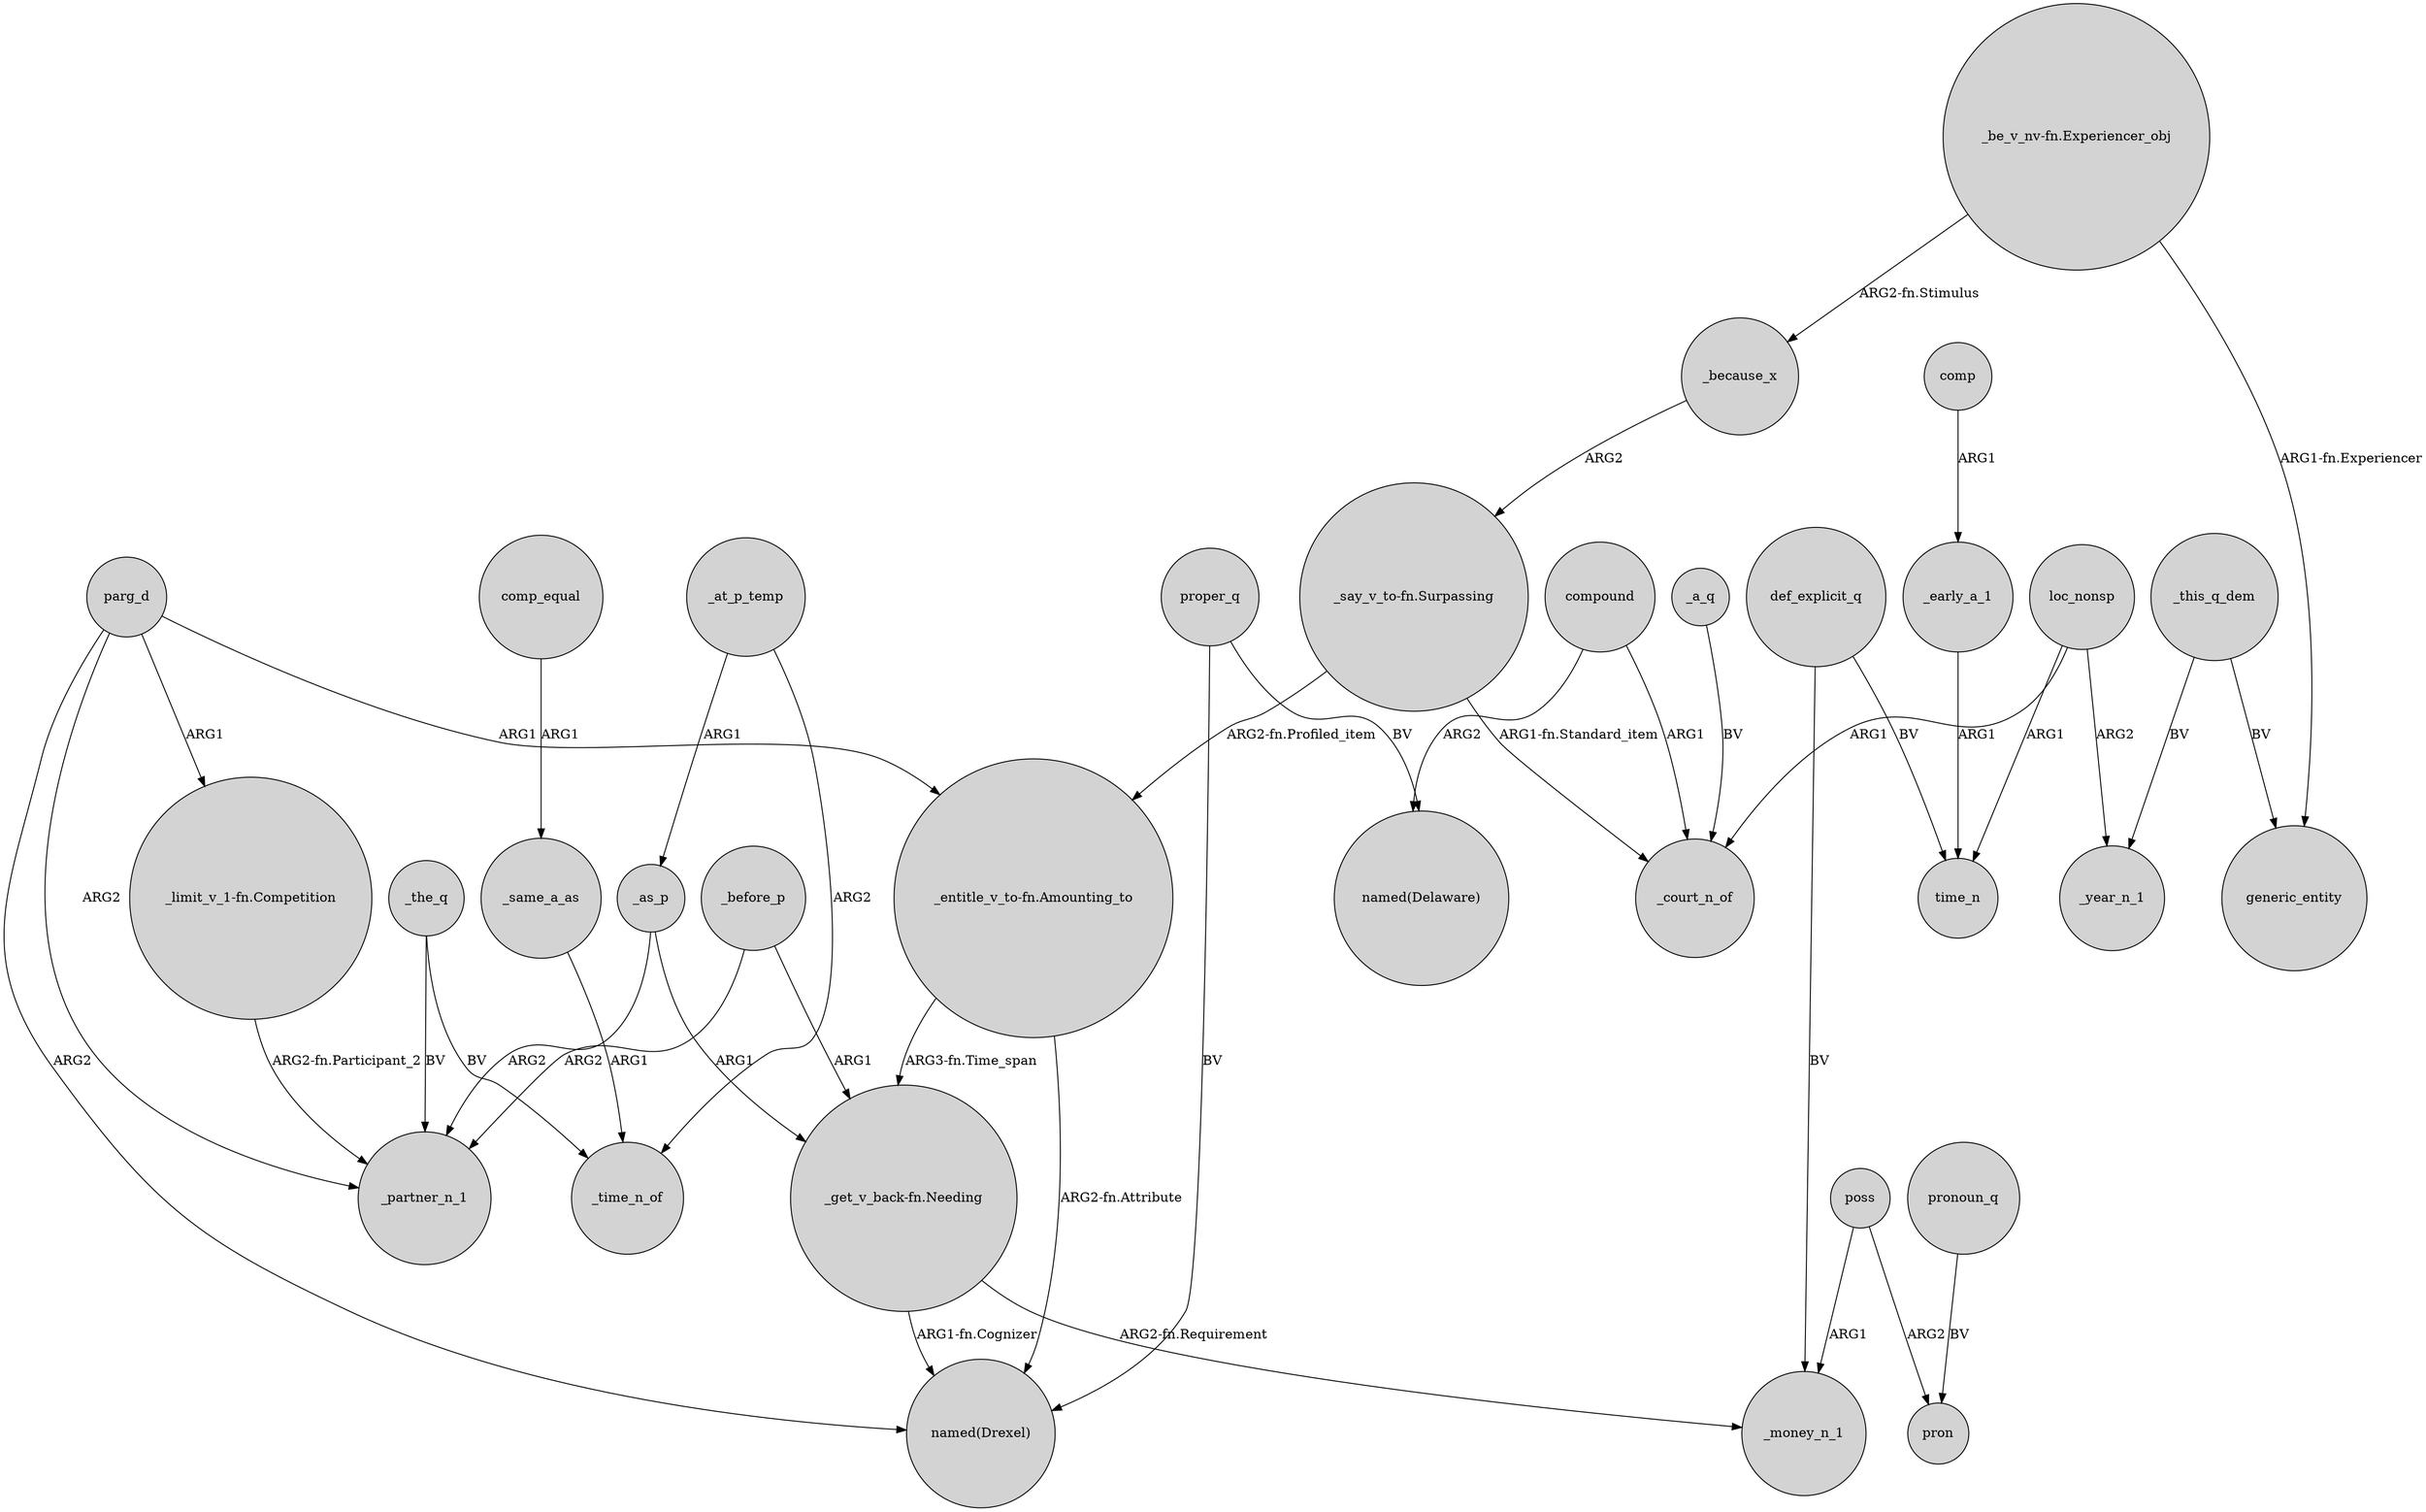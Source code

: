 digraph {
	node [shape=circle style=filled]
	_early_a_1 -> time_n [label=ARG1]
	_as_p -> "_get_v_back-fn.Needing" [label=ARG1]
	parg_d -> "named(Drexel)" [label=ARG2]
	_a_q -> _court_n_of [label=BV]
	_before_p -> _partner_n_1 [label=ARG2]
	"_limit_v_1-fn.Competition" -> _partner_n_1 [label="ARG2-fn.Participant_2"]
	_because_x -> "_say_v_to-fn.Surpassing" [label=ARG2]
	"_be_v_nv-fn.Experiencer_obj" -> _because_x [label="ARG2-fn.Stimulus"]
	compound -> "named(Delaware)" [label=ARG2]
	"_get_v_back-fn.Needing" -> _money_n_1 [label="ARG2-fn.Requirement"]
	comp -> _early_a_1 [label=ARG1]
	parg_d -> _partner_n_1 [label=ARG2]
	proper_q -> "named(Drexel)" [label=BV]
	"_entitle_v_to-fn.Amounting_to" -> "_get_v_back-fn.Needing" [label="ARG3-fn.Time_span"]
	"_entitle_v_to-fn.Amounting_to" -> "named(Drexel)" [label="ARG2-fn.Attribute"]
	def_explicit_q -> _money_n_1 [label=BV]
	parg_d -> "_entitle_v_to-fn.Amounting_to" [label=ARG1]
	loc_nonsp -> _year_n_1 [label=ARG2]
	"_say_v_to-fn.Surpassing" -> _court_n_of [label="ARG1-fn.Standard_item"]
	_same_a_as -> _time_n_of [label=ARG1]
	pronoun_q -> pron [label=BV]
	loc_nonsp -> _court_n_of [label=ARG1]
	poss -> pron [label=ARG2]
	_this_q_dem -> generic_entity [label=BV]
	_at_p_temp -> _time_n_of [label=ARG2]
	_the_q -> _time_n_of [label=BV]
	compound -> _court_n_of [label=ARG1]
	_this_q_dem -> _year_n_1 [label=BV]
	proper_q -> "named(Delaware)" [label=BV]
	loc_nonsp -> time_n [label=ARG1]
	poss -> _money_n_1 [label=ARG1]
	"_get_v_back-fn.Needing" -> "named(Drexel)" [label="ARG1-fn.Cognizer"]
	parg_d -> "_limit_v_1-fn.Competition" [label=ARG1]
	"_say_v_to-fn.Surpassing" -> "_entitle_v_to-fn.Amounting_to" [label="ARG2-fn.Profiled_item"]
	def_explicit_q -> time_n [label=BV]
	_at_p_temp -> _as_p [label=ARG1]
	_the_q -> _partner_n_1 [label=BV]
	_as_p -> _partner_n_1 [label=ARG2]
	comp_equal -> _same_a_as [label=ARG1]
	"_be_v_nv-fn.Experiencer_obj" -> generic_entity [label="ARG1-fn.Experiencer"]
	_before_p -> "_get_v_back-fn.Needing" [label=ARG1]
}
